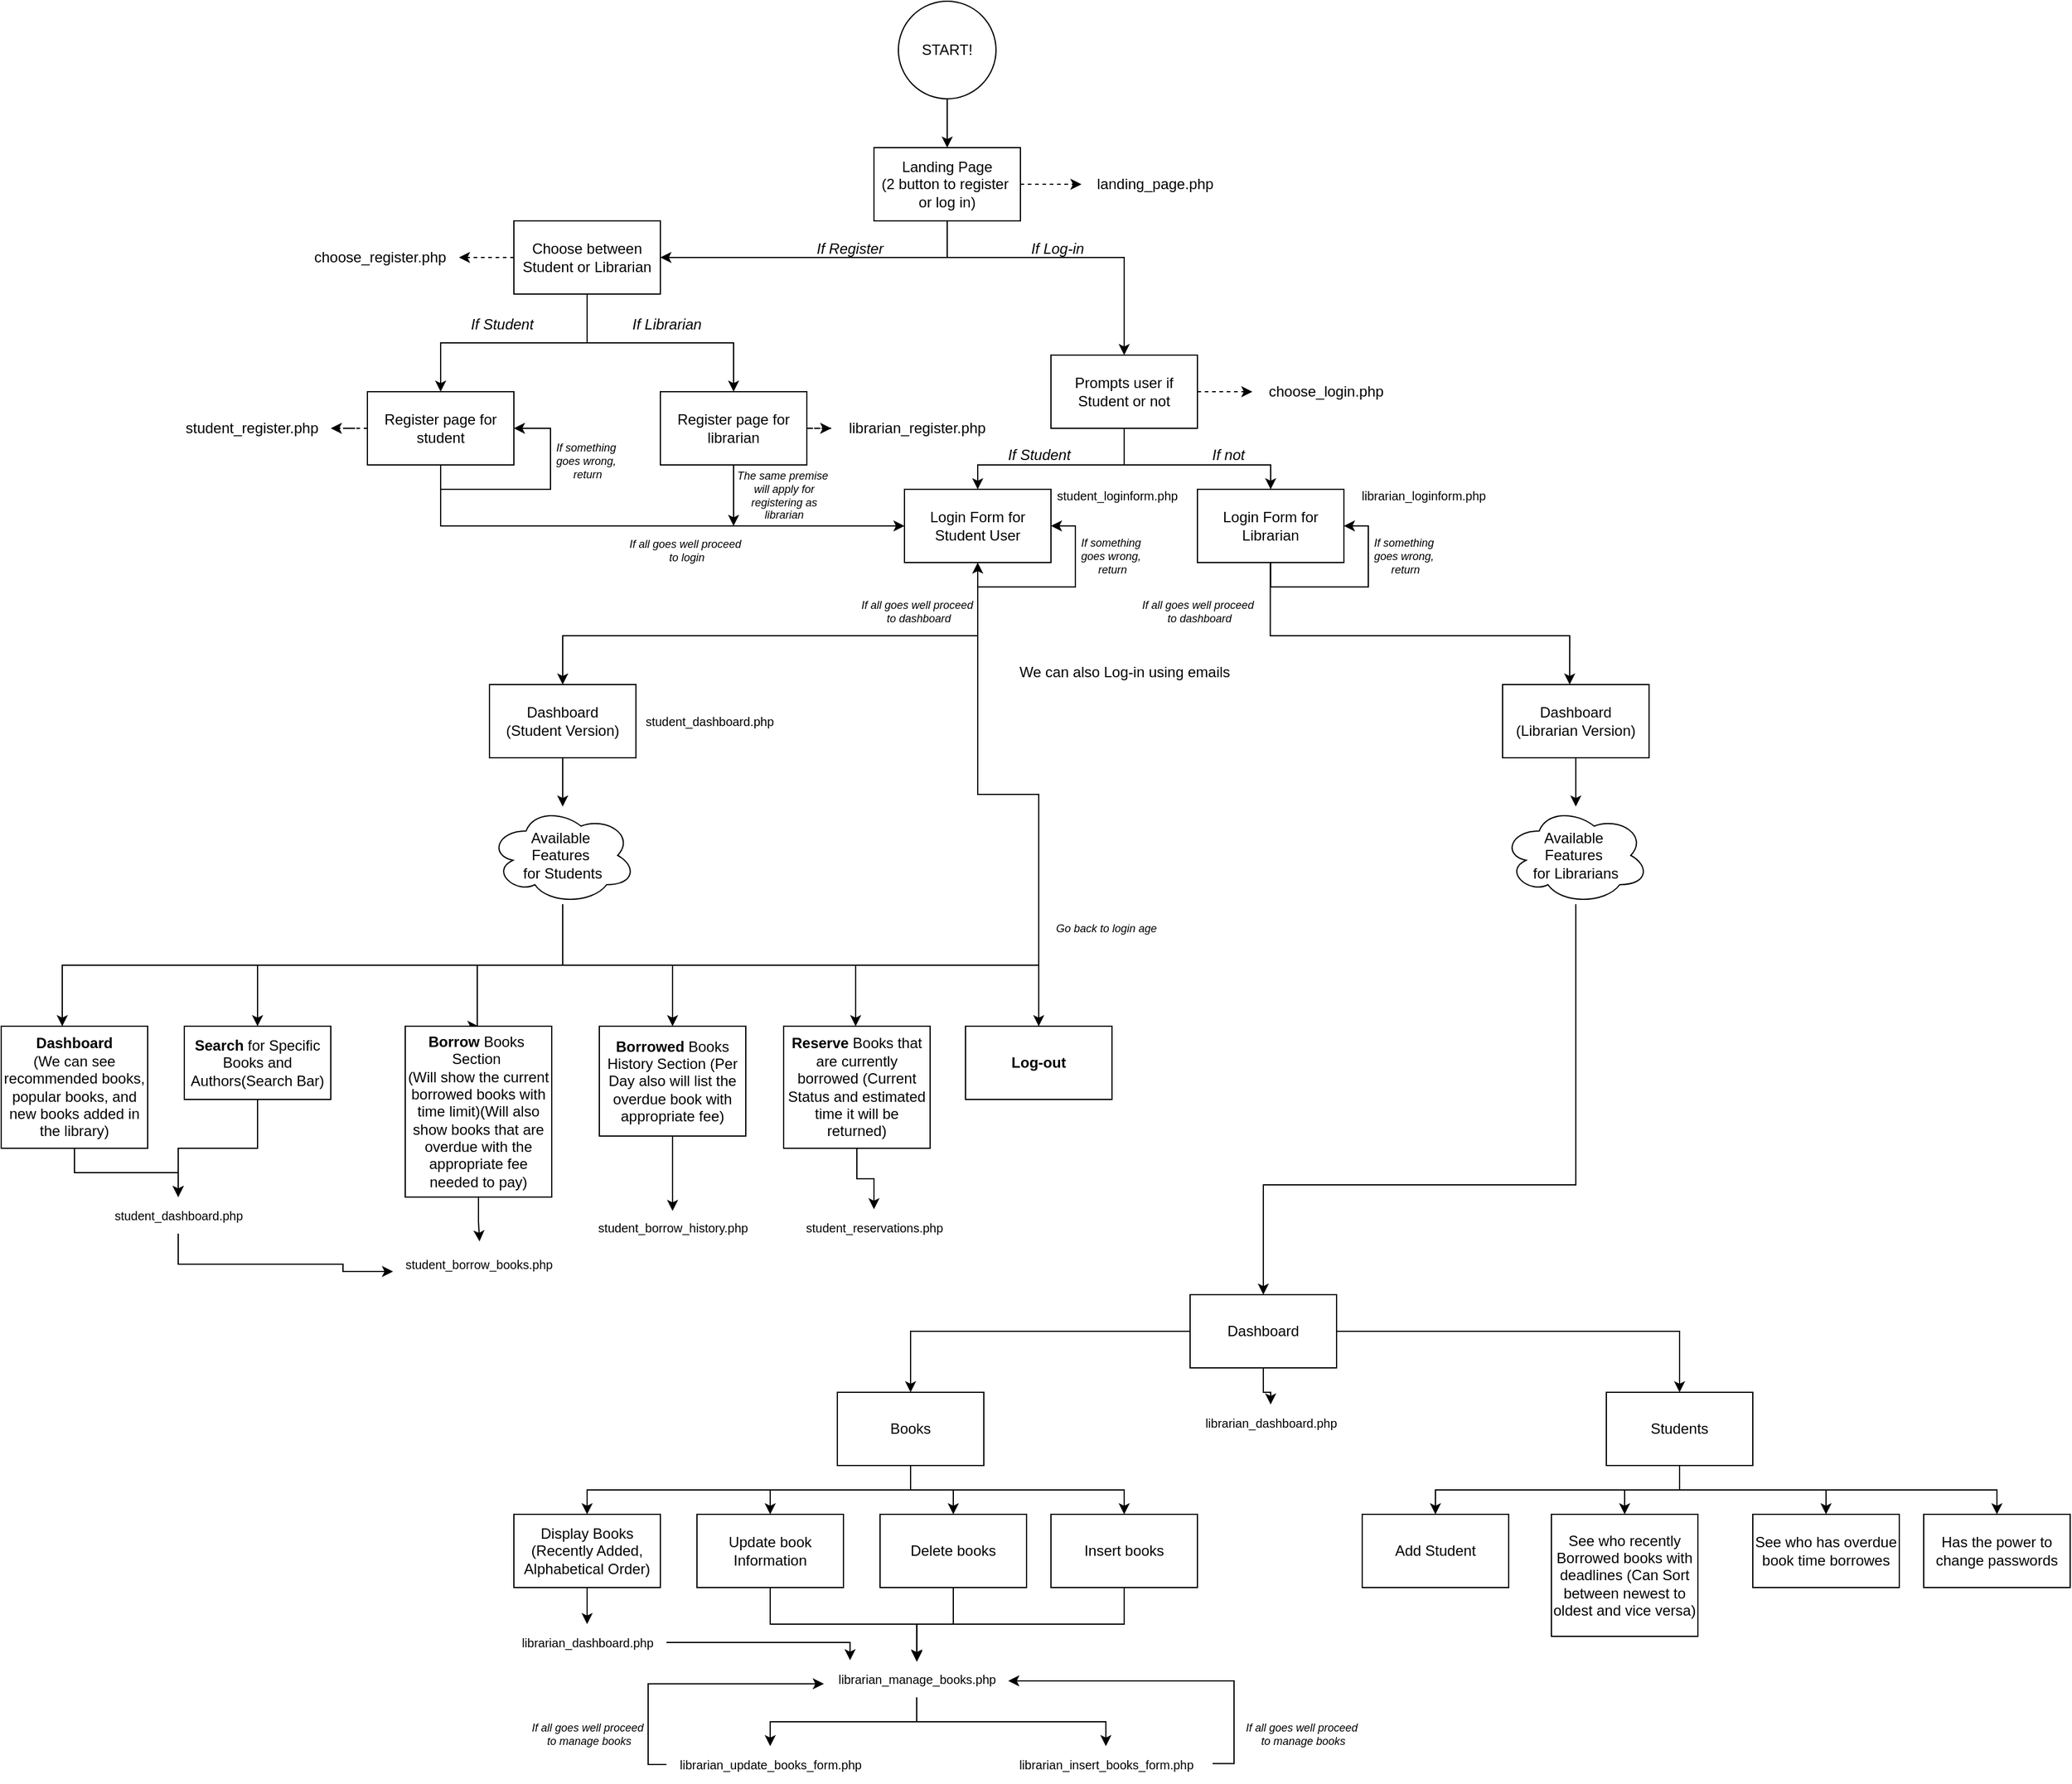 <mxfile version="24.4.6" type="github">
  <diagram name="Page-1" id="daOz48q7mLsZBS4FevSS">
    <mxGraphModel dx="1060" dy="683" grid="1" gridSize="10" guides="1" tooltips="1" connect="1" arrows="1" fold="1" page="1" pageScale="1" pageWidth="850" pageHeight="1100" math="0" shadow="0">
      <root>
        <mxCell id="0" />
        <mxCell id="1" parent="0" />
        <mxCell id="rY7omtopvPOVH7R0lRHQ-9" value="" style="edgeStyle=orthogonalEdgeStyle;rounded=0;orthogonalLoop=1;jettySize=auto;html=1;" edge="1" parent="1" source="rY7omtopvPOVH7R0lRHQ-1" target="rY7omtopvPOVH7R0lRHQ-8">
          <mxGeometry relative="1" as="geometry">
            <Array as="points">
              <mxPoint x="775" y="210" />
              <mxPoint x="630" y="210" />
            </Array>
          </mxGeometry>
        </mxCell>
        <mxCell id="rY7omtopvPOVH7R0lRHQ-10" style="edgeStyle=orthogonalEdgeStyle;rounded=0;orthogonalLoop=1;jettySize=auto;html=1;entryX=0.5;entryY=0;entryDx=0;entryDy=0;" edge="1" parent="1" source="rY7omtopvPOVH7R0lRHQ-1" target="rY7omtopvPOVH7R0lRHQ-12">
          <mxGeometry relative="1" as="geometry">
            <mxPoint x="950" y="290" as="targetPoint" />
            <Array as="points">
              <mxPoint x="775" y="210" />
              <mxPoint x="920" y="210" />
            </Array>
          </mxGeometry>
        </mxCell>
        <mxCell id="rY7omtopvPOVH7R0lRHQ-29" value="" style="edgeStyle=orthogonalEdgeStyle;rounded=0;orthogonalLoop=1;jettySize=auto;html=1;dashed=1;" edge="1" parent="1" source="rY7omtopvPOVH7R0lRHQ-1" target="rY7omtopvPOVH7R0lRHQ-28">
          <mxGeometry relative="1" as="geometry" />
        </mxCell>
        <mxCell id="rY7omtopvPOVH7R0lRHQ-1" value="Landing Page&lt;br&gt;&lt;div&gt;(2 button to register&amp;nbsp;&lt;/div&gt;&lt;div&gt;or log in)&lt;/div&gt;" style="rounded=0;whiteSpace=wrap;html=1;" vertex="1" parent="1">
          <mxGeometry x="715" y="120" width="120" height="60" as="geometry" />
        </mxCell>
        <mxCell id="rY7omtopvPOVH7R0lRHQ-7" style="edgeStyle=orthogonalEdgeStyle;rounded=0;orthogonalLoop=1;jettySize=auto;html=1;" edge="1" parent="1" source="rY7omtopvPOVH7R0lRHQ-5" target="rY7omtopvPOVH7R0lRHQ-1">
          <mxGeometry relative="1" as="geometry" />
        </mxCell>
        <mxCell id="rY7omtopvPOVH7R0lRHQ-5" value="START!" style="ellipse;whiteSpace=wrap;html=1;rounded=0;" vertex="1" parent="1">
          <mxGeometry x="735" width="80" height="80" as="geometry" />
        </mxCell>
        <mxCell id="rY7omtopvPOVH7R0lRHQ-23" value="" style="edgeStyle=orthogonalEdgeStyle;rounded=0;orthogonalLoop=1;jettySize=auto;html=1;" edge="1" parent="1" source="rY7omtopvPOVH7R0lRHQ-8" target="rY7omtopvPOVH7R0lRHQ-22">
          <mxGeometry relative="1" as="geometry" />
        </mxCell>
        <mxCell id="rY7omtopvPOVH7R0lRHQ-25" value="" style="edgeStyle=orthogonalEdgeStyle;rounded=0;orthogonalLoop=1;jettySize=auto;html=1;" edge="1" parent="1" source="rY7omtopvPOVH7R0lRHQ-8" target="rY7omtopvPOVH7R0lRHQ-24">
          <mxGeometry relative="1" as="geometry" />
        </mxCell>
        <mxCell id="rY7omtopvPOVH7R0lRHQ-32" value="" style="edgeStyle=orthogonalEdgeStyle;rounded=0;orthogonalLoop=1;jettySize=auto;html=1;dashed=1;" edge="1" parent="1" source="rY7omtopvPOVH7R0lRHQ-8" target="rY7omtopvPOVH7R0lRHQ-30">
          <mxGeometry relative="1" as="geometry" />
        </mxCell>
        <mxCell id="rY7omtopvPOVH7R0lRHQ-8" value="Choose between Student or Librarian" style="whiteSpace=wrap;html=1;rounded=0;" vertex="1" parent="1">
          <mxGeometry x="420" y="180" width="120" height="60" as="geometry" />
        </mxCell>
        <mxCell id="rY7omtopvPOVH7R0lRHQ-17" value="" style="edgeStyle=orthogonalEdgeStyle;rounded=0;orthogonalLoop=1;jettySize=auto;html=1;" edge="1" parent="1" source="rY7omtopvPOVH7R0lRHQ-12" target="rY7omtopvPOVH7R0lRHQ-16">
          <mxGeometry relative="1" as="geometry">
            <Array as="points">
              <mxPoint x="920" y="380" />
              <mxPoint x="800" y="380" />
            </Array>
          </mxGeometry>
        </mxCell>
        <mxCell id="rY7omtopvPOVH7R0lRHQ-38" value="" style="edgeStyle=orthogonalEdgeStyle;rounded=0;orthogonalLoop=1;jettySize=auto;html=1;dashed=1;" edge="1" parent="1" source="rY7omtopvPOVH7R0lRHQ-12" target="rY7omtopvPOVH7R0lRHQ-37">
          <mxGeometry relative="1" as="geometry" />
        </mxCell>
        <mxCell id="rY7omtopvPOVH7R0lRHQ-12" value="Prompts user if Student or not" style="whiteSpace=wrap;html=1;" vertex="1" parent="1">
          <mxGeometry x="860" y="290" width="120" height="60" as="geometry" />
        </mxCell>
        <mxCell id="rY7omtopvPOVH7R0lRHQ-14" value="If Register" style="text;html=1;align=center;verticalAlign=middle;resizable=0;points=[];autosize=1;strokeColor=none;fillColor=none;fontColor=#000000;fontStyle=2" vertex="1" parent="1">
          <mxGeometry x="655" y="188" width="80" height="30" as="geometry" />
        </mxCell>
        <mxCell id="rY7omtopvPOVH7R0lRHQ-15" value="If Log-in" style="text;html=1;align=center;verticalAlign=middle;resizable=0;points=[];autosize=1;strokeColor=none;fillColor=none;fontStyle=2" vertex="1" parent="1">
          <mxGeometry x="830" y="188" width="70" height="30" as="geometry" />
        </mxCell>
        <mxCell id="rY7omtopvPOVH7R0lRHQ-54" value="" style="edgeStyle=orthogonalEdgeStyle;rounded=0;orthogonalLoop=1;jettySize=auto;html=1;entryX=1;entryY=0.5;entryDx=0;entryDy=0;exitX=0.5;exitY=1;exitDx=0;exitDy=0;" edge="1" parent="1" source="rY7omtopvPOVH7R0lRHQ-16" target="rY7omtopvPOVH7R0lRHQ-16">
          <mxGeometry relative="1" as="geometry">
            <mxPoint x="800" y="540.0" as="targetPoint" />
          </mxGeometry>
        </mxCell>
        <mxCell id="rY7omtopvPOVH7R0lRHQ-57" value="" style="edgeStyle=orthogonalEdgeStyle;rounded=0;orthogonalLoop=1;jettySize=auto;html=1;" edge="1" parent="1" source="rY7omtopvPOVH7R0lRHQ-16" target="rY7omtopvPOVH7R0lRHQ-56">
          <mxGeometry relative="1" as="geometry">
            <Array as="points">
              <mxPoint x="800" y="520" />
              <mxPoint x="460" y="520" />
            </Array>
          </mxGeometry>
        </mxCell>
        <mxCell id="rY7omtopvPOVH7R0lRHQ-16" value="Login Form for Student User" style="whiteSpace=wrap;html=1;" vertex="1" parent="1">
          <mxGeometry x="740" y="400" width="120" height="60" as="geometry" />
        </mxCell>
        <mxCell id="rY7omtopvPOVH7R0lRHQ-18" value="If Student" style="text;html=1;align=center;verticalAlign=middle;resizable=0;points=[];autosize=1;strokeColor=none;fillColor=none;fontStyle=2" vertex="1" parent="1">
          <mxGeometry x="815" y="357" width="70" height="30" as="geometry" />
        </mxCell>
        <mxCell id="rY7omtopvPOVH7R0lRHQ-19" value="Login Form for Librarian" style="whiteSpace=wrap;html=1;" vertex="1" parent="1">
          <mxGeometry x="980" y="400" width="120" height="60" as="geometry" />
        </mxCell>
        <mxCell id="rY7omtopvPOVH7R0lRHQ-20" value="" style="edgeStyle=orthogonalEdgeStyle;rounded=0;orthogonalLoop=1;jettySize=auto;html=1;entryX=0.5;entryY=0;entryDx=0;entryDy=0;exitX=0.5;exitY=1;exitDx=0;exitDy=0;" edge="1" parent="1" source="rY7omtopvPOVH7R0lRHQ-12" target="rY7omtopvPOVH7R0lRHQ-19">
          <mxGeometry relative="1" as="geometry">
            <mxPoint x="920" y="350" as="sourcePoint" />
            <mxPoint x="810" y="410" as="targetPoint" />
            <Array as="points">
              <mxPoint x="920" y="380" />
              <mxPoint x="1040" y="380" />
            </Array>
          </mxGeometry>
        </mxCell>
        <mxCell id="rY7omtopvPOVH7R0lRHQ-21" value="If not" style="text;html=1;align=center;verticalAlign=middle;resizable=0;points=[];autosize=1;strokeColor=none;fillColor=none;fontStyle=2" vertex="1" parent="1">
          <mxGeometry x="980" y="357" width="50" height="30" as="geometry" />
        </mxCell>
        <mxCell id="rY7omtopvPOVH7R0lRHQ-36" value="" style="edgeStyle=orthogonalEdgeStyle;rounded=0;orthogonalLoop=1;jettySize=auto;html=1;dashed=1;" edge="1" parent="1" source="rY7omtopvPOVH7R0lRHQ-22" target="rY7omtopvPOVH7R0lRHQ-35">
          <mxGeometry relative="1" as="geometry" />
        </mxCell>
        <mxCell id="rY7omtopvPOVH7R0lRHQ-51" style="edgeStyle=orthogonalEdgeStyle;rounded=0;orthogonalLoop=1;jettySize=auto;html=1;" edge="1" parent="1" source="rY7omtopvPOVH7R0lRHQ-22" target="rY7omtopvPOVH7R0lRHQ-50">
          <mxGeometry relative="1" as="geometry">
            <Array as="points">
              <mxPoint x="600" y="420" />
              <mxPoint x="600" y="420" />
            </Array>
          </mxGeometry>
        </mxCell>
        <mxCell id="rY7omtopvPOVH7R0lRHQ-22" value="Register page for librarian" style="whiteSpace=wrap;html=1;rounded=0;" vertex="1" parent="1">
          <mxGeometry x="540" y="320" width="120" height="60" as="geometry" />
        </mxCell>
        <mxCell id="rY7omtopvPOVH7R0lRHQ-34" value="" style="edgeStyle=orthogonalEdgeStyle;rounded=0;orthogonalLoop=1;jettySize=auto;html=1;dashed=1;" edge="1" parent="1" source="rY7omtopvPOVH7R0lRHQ-24" target="rY7omtopvPOVH7R0lRHQ-33">
          <mxGeometry relative="1" as="geometry" />
        </mxCell>
        <mxCell id="rY7omtopvPOVH7R0lRHQ-42" value="" style="edgeStyle=orthogonalEdgeStyle;rounded=0;orthogonalLoop=1;jettySize=auto;html=1;entryX=1;entryY=0.5;entryDx=0;entryDy=0;exitX=0.5;exitY=1;exitDx=0;exitDy=0;" edge="1" parent="1" target="rY7omtopvPOVH7R0lRHQ-24">
          <mxGeometry relative="1" as="geometry">
            <mxPoint x="369.99" y="379.99" as="sourcePoint" />
            <mxPoint x="429.99" y="349.99" as="targetPoint" />
            <Array as="points">
              <mxPoint x="360" y="380" />
              <mxPoint x="360" y="400" />
              <mxPoint x="450" y="400" />
              <mxPoint x="450" y="350" />
            </Array>
          </mxGeometry>
        </mxCell>
        <mxCell id="rY7omtopvPOVH7R0lRHQ-49" value="" style="edgeStyle=orthogonalEdgeStyle;rounded=0;orthogonalLoop=1;jettySize=auto;html=1;entryX=0;entryY=0.5;entryDx=0;entryDy=0;exitX=0.5;exitY=1;exitDx=0;exitDy=0;" edge="1" parent="1" source="rY7omtopvPOVH7R0lRHQ-24" target="rY7omtopvPOVH7R0lRHQ-16">
          <mxGeometry relative="1" as="geometry">
            <mxPoint x="360" y="470" as="targetPoint" />
          </mxGeometry>
        </mxCell>
        <mxCell id="rY7omtopvPOVH7R0lRHQ-24" value="Register page for student" style="whiteSpace=wrap;html=1;rounded=0;" vertex="1" parent="1">
          <mxGeometry x="300" y="320" width="120" height="60" as="geometry" />
        </mxCell>
        <mxCell id="rY7omtopvPOVH7R0lRHQ-26" value="If Student" style="text;html=1;align=center;verticalAlign=middle;resizable=0;points=[];autosize=1;strokeColor=none;fillColor=none;fontStyle=2" vertex="1" parent="1">
          <mxGeometry x="375" y="250" width="70" height="30" as="geometry" />
        </mxCell>
        <mxCell id="rY7omtopvPOVH7R0lRHQ-27" value="If Librarian" style="text;html=1;align=center;verticalAlign=middle;resizable=0;points=[];autosize=1;strokeColor=none;fillColor=none;fontStyle=2" vertex="1" parent="1">
          <mxGeometry x="505" y="250" width="80" height="30" as="geometry" />
        </mxCell>
        <mxCell id="rY7omtopvPOVH7R0lRHQ-28" value="landing_page.php" style="text;html=1;align=center;verticalAlign=middle;resizable=0;points=[];autosize=1;strokeColor=none;fillColor=none;" vertex="1" parent="1">
          <mxGeometry x="885" y="135" width="120" height="30" as="geometry" />
        </mxCell>
        <mxCell id="rY7omtopvPOVH7R0lRHQ-30" value="choose_register.php" style="text;html=1;align=center;verticalAlign=middle;resizable=0;points=[];autosize=1;strokeColor=none;fillColor=none;" vertex="1" parent="1">
          <mxGeometry x="245" y="195" width="130" height="30" as="geometry" />
        </mxCell>
        <mxCell id="rY7omtopvPOVH7R0lRHQ-33" value="student_register.php" style="text;html=1;align=center;verticalAlign=middle;resizable=0;points=[];autosize=1;strokeColor=none;fillColor=none;" vertex="1" parent="1">
          <mxGeometry x="140" y="335" width="130" height="30" as="geometry" />
        </mxCell>
        <mxCell id="rY7omtopvPOVH7R0lRHQ-35" value="librarian_register.php" style="text;html=1;align=center;verticalAlign=middle;resizable=0;points=[];autosize=1;strokeColor=none;fillColor=none;" vertex="1" parent="1">
          <mxGeometry x="680" y="335" width="140" height="30" as="geometry" />
        </mxCell>
        <mxCell id="rY7omtopvPOVH7R0lRHQ-37" value="choose_login.php" style="text;html=1;align=center;verticalAlign=middle;resizable=0;points=[];autosize=1;strokeColor=none;fillColor=none;" vertex="1" parent="1">
          <mxGeometry x="1025" y="305" width="120" height="30" as="geometry" />
        </mxCell>
        <mxCell id="rY7omtopvPOVH7R0lRHQ-44" value="&lt;div&gt;&lt;i style=&quot;font-size: 9px;&quot;&gt;If something&amp;nbsp;&lt;/i&gt;&lt;/div&gt;&lt;div&gt;&lt;i style=&quot;font-size: 9px;&quot;&gt;goes wrong,&amp;nbsp;&lt;/i&gt;&lt;/div&gt;&lt;div&gt;&lt;i style=&quot;font-size: 9px;&quot;&gt;return&lt;br&gt;&lt;/i&gt;&lt;/div&gt;" style="text;html=1;align=center;verticalAlign=middle;resizable=0;points=[];autosize=1;strokeColor=none;fillColor=none;fontSize=9;" vertex="1" parent="1">
          <mxGeometry x="440" y="352" width="80" height="50" as="geometry" />
        </mxCell>
        <mxCell id="rY7omtopvPOVH7R0lRHQ-50" value="&lt;div&gt;If all goes well proceed&lt;/div&gt;&lt;div&gt;&amp;nbsp;to login&lt;/div&gt;" style="text;html=1;align=center;verticalAlign=middle;resizable=0;points=[];autosize=1;strokeColor=none;fillColor=none;fontSize=9;fontStyle=2" vertex="1" parent="1">
          <mxGeometry x="500" y="430" width="120" height="40" as="geometry" />
        </mxCell>
        <mxCell id="rY7omtopvPOVH7R0lRHQ-52" value="&lt;div&gt;The same premise&amp;nbsp;&lt;/div&gt;&lt;div&gt;will apply for&lt;/div&gt;&lt;div&gt;&amp;nbsp;registering as&amp;nbsp;&lt;/div&gt;&lt;div&gt;librarian&lt;/div&gt;" style="text;html=1;align=center;verticalAlign=middle;resizable=0;points=[];autosize=1;strokeColor=none;fillColor=none;fontSize=9;fontStyle=2" vertex="1" parent="1">
          <mxGeometry x="591" y="375" width="100" height="60" as="geometry" />
        </mxCell>
        <mxCell id="rY7omtopvPOVH7R0lRHQ-55" value="&lt;div&gt;&lt;i style=&quot;font-size: 9px;&quot;&gt;If something&amp;nbsp;&lt;/i&gt;&lt;/div&gt;&lt;div&gt;&lt;i style=&quot;font-size: 9px;&quot;&gt;goes wrong,&amp;nbsp;&lt;/i&gt;&lt;/div&gt;&lt;div&gt;&lt;i style=&quot;font-size: 9px;&quot;&gt;return&lt;br&gt;&lt;/i&gt;&lt;/div&gt;" style="text;html=1;align=center;verticalAlign=middle;resizable=0;points=[];autosize=1;strokeColor=none;fillColor=none;fontSize=9;" vertex="1" parent="1">
          <mxGeometry x="870" y="430" width="80" height="50" as="geometry" />
        </mxCell>
        <mxCell id="rY7omtopvPOVH7R0lRHQ-71" value="" style="edgeStyle=orthogonalEdgeStyle;rounded=0;orthogonalLoop=1;jettySize=auto;html=1;" edge="1" parent="1" source="rY7omtopvPOVH7R0lRHQ-56" target="rY7omtopvPOVH7R0lRHQ-70">
          <mxGeometry relative="1" as="geometry" />
        </mxCell>
        <mxCell id="rY7omtopvPOVH7R0lRHQ-56" value="Dashboard&lt;br&gt;(Student Version)" style="whiteSpace=wrap;html=1;" vertex="1" parent="1">
          <mxGeometry x="400" y="560" width="120" height="60" as="geometry" />
        </mxCell>
        <mxCell id="rY7omtopvPOVH7R0lRHQ-58" value="&lt;div&gt;If all goes well proceed&lt;/div&gt;&lt;div&gt;&amp;nbsp;to dashboard&lt;br&gt;&lt;/div&gt;" style="text;html=1;align=center;verticalAlign=middle;resizable=0;points=[];autosize=1;strokeColor=none;fillColor=none;fontSize=9;fontStyle=2" vertex="1" parent="1">
          <mxGeometry x="690" y="480" width="120" height="40" as="geometry" />
        </mxCell>
        <mxCell id="rY7omtopvPOVH7R0lRHQ-59" value="" style="edgeStyle=orthogonalEdgeStyle;rounded=0;orthogonalLoop=1;jettySize=auto;html=1;entryX=1;entryY=0.5;entryDx=0;entryDy=0;exitX=0.5;exitY=1;exitDx=0;exitDy=0;" edge="1" parent="1" source="rY7omtopvPOVH7R0lRHQ-19" target="rY7omtopvPOVH7R0lRHQ-19">
          <mxGeometry relative="1" as="geometry">
            <mxPoint x="1054.76" y="479.51" as="sourcePoint" />
            <mxPoint x="1114.76" y="449.51" as="targetPoint" />
          </mxGeometry>
        </mxCell>
        <mxCell id="rY7omtopvPOVH7R0lRHQ-60" value="&lt;div&gt;&lt;i style=&quot;font-size: 9px;&quot;&gt;If something&amp;nbsp;&lt;/i&gt;&lt;/div&gt;&lt;div&gt;&lt;i style=&quot;font-size: 9px;&quot;&gt;goes wrong,&amp;nbsp;&lt;/i&gt;&lt;/div&gt;&lt;div&gt;&lt;i style=&quot;font-size: 9px;&quot;&gt;return&lt;br&gt;&lt;/i&gt;&lt;/div&gt;" style="text;html=1;align=center;verticalAlign=middle;resizable=0;points=[];autosize=1;strokeColor=none;fillColor=none;fontSize=9;" vertex="1" parent="1">
          <mxGeometry x="1110" y="430" width="80" height="50" as="geometry" />
        </mxCell>
        <mxCell id="rY7omtopvPOVH7R0lRHQ-73" value="" style="edgeStyle=orthogonalEdgeStyle;rounded=0;orthogonalLoop=1;jettySize=auto;html=1;" edge="1" parent="1" source="rY7omtopvPOVH7R0lRHQ-61" target="rY7omtopvPOVH7R0lRHQ-72">
          <mxGeometry relative="1" as="geometry" />
        </mxCell>
        <mxCell id="rY7omtopvPOVH7R0lRHQ-61" value="Dashboard&lt;br&gt;(Librarian Version)" style="whiteSpace=wrap;html=1;" vertex="1" parent="1">
          <mxGeometry x="1230" y="560" width="120" height="60" as="geometry" />
        </mxCell>
        <mxCell id="rY7omtopvPOVH7R0lRHQ-62" value="" style="edgeStyle=orthogonalEdgeStyle;rounded=0;orthogonalLoop=1;jettySize=auto;html=1;entryX=0.458;entryY=0;entryDx=0;entryDy=0;entryPerimeter=0;" edge="1" parent="1" target="rY7omtopvPOVH7R0lRHQ-61">
          <mxGeometry relative="1" as="geometry">
            <mxPoint x="1039.74" y="460" as="sourcePoint" />
            <mxPoint x="1039.74" y="540" as="targetPoint" />
            <Array as="points">
              <mxPoint x="1040" y="520" />
              <mxPoint x="1285" y="520" />
            </Array>
          </mxGeometry>
        </mxCell>
        <mxCell id="rY7omtopvPOVH7R0lRHQ-63" value="&lt;div&gt;If all goes well proceed&lt;/div&gt;&lt;div&gt;&amp;nbsp;to dashboard&lt;br&gt;&lt;/div&gt;" style="text;html=1;align=center;verticalAlign=middle;resizable=0;points=[];autosize=1;strokeColor=none;fillColor=none;fontSize=9;fontStyle=2" vertex="1" parent="1">
          <mxGeometry x="920" y="480" width="120" height="40" as="geometry" />
        </mxCell>
        <mxCell id="rY7omtopvPOVH7R0lRHQ-66" value="&lt;div style=&quot;font-size: 10px;&quot;&gt;student_loginform.php&lt;/div&gt;" style="text;html=1;align=center;verticalAlign=middle;resizable=0;points=[];autosize=1;strokeColor=none;fillColor=none;fontSize=10;" vertex="1" parent="1">
          <mxGeometry x="854" y="390" width="120" height="30" as="geometry" />
        </mxCell>
        <mxCell id="rY7omtopvPOVH7R0lRHQ-67" value="&lt;div style=&quot;font-size: 10px;&quot;&gt;librarian_loginform.php&lt;/div&gt;" style="text;html=1;align=center;verticalAlign=middle;resizable=0;points=[];autosize=1;strokeColor=none;fillColor=none;fontSize=10;" vertex="1" parent="1">
          <mxGeometry x="1100" y="390" width="130" height="30" as="geometry" />
        </mxCell>
        <mxCell id="rY7omtopvPOVH7R0lRHQ-75" value="" style="edgeStyle=orthogonalEdgeStyle;rounded=0;orthogonalLoop=1;jettySize=auto;html=1;" edge="1" parent="1" source="rY7omtopvPOVH7R0lRHQ-70" target="rY7omtopvPOVH7R0lRHQ-74">
          <mxGeometry relative="1" as="geometry">
            <Array as="points">
              <mxPoint x="460" y="790" />
              <mxPoint x="50" y="790" />
            </Array>
          </mxGeometry>
        </mxCell>
        <mxCell id="rY7omtopvPOVH7R0lRHQ-77" value="" style="edgeStyle=orthogonalEdgeStyle;rounded=0;orthogonalLoop=1;jettySize=auto;html=1;" edge="1" parent="1" source="rY7omtopvPOVH7R0lRHQ-70" target="rY7omtopvPOVH7R0lRHQ-76">
          <mxGeometry relative="1" as="geometry">
            <Array as="points">
              <mxPoint x="460" y="790" />
              <mxPoint x="210" y="790" />
            </Array>
          </mxGeometry>
        </mxCell>
        <mxCell id="rY7omtopvPOVH7R0lRHQ-81" value="" style="edgeStyle=orthogonalEdgeStyle;rounded=0;orthogonalLoop=1;jettySize=auto;html=1;entryX=0.5;entryY=0;entryDx=0;entryDy=0;" edge="1" parent="1" source="rY7omtopvPOVH7R0lRHQ-70" target="rY7omtopvPOVH7R0lRHQ-78">
          <mxGeometry relative="1" as="geometry">
            <Array as="points">
              <mxPoint x="460" y="790" />
              <mxPoint x="390" y="790" />
              <mxPoint x="390" y="840" />
            </Array>
          </mxGeometry>
        </mxCell>
        <mxCell id="rY7omtopvPOVH7R0lRHQ-85" value="" style="edgeStyle=orthogonalEdgeStyle;rounded=0;orthogonalLoop=1;jettySize=auto;html=1;" edge="1" parent="1" source="rY7omtopvPOVH7R0lRHQ-70" target="rY7omtopvPOVH7R0lRHQ-84">
          <mxGeometry relative="1" as="geometry">
            <Array as="points">
              <mxPoint x="460" y="790" />
              <mxPoint x="700" y="790" />
            </Array>
          </mxGeometry>
        </mxCell>
        <mxCell id="rY7omtopvPOVH7R0lRHQ-86" value="" style="edgeStyle=orthogonalEdgeStyle;rounded=0;orthogonalLoop=1;jettySize=auto;html=1;" edge="1" parent="1" source="rY7omtopvPOVH7R0lRHQ-70" target="rY7omtopvPOVH7R0lRHQ-82">
          <mxGeometry relative="1" as="geometry" />
        </mxCell>
        <mxCell id="rY7omtopvPOVH7R0lRHQ-88" value="" style="edgeStyle=orthogonalEdgeStyle;rounded=0;orthogonalLoop=1;jettySize=auto;html=1;" edge="1" parent="1" source="rY7omtopvPOVH7R0lRHQ-70" target="rY7omtopvPOVH7R0lRHQ-87">
          <mxGeometry relative="1" as="geometry">
            <Array as="points">
              <mxPoint x="460" y="790" />
              <mxPoint x="850" y="790" />
            </Array>
          </mxGeometry>
        </mxCell>
        <mxCell id="rY7omtopvPOVH7R0lRHQ-70" value="&lt;div&gt;Available&amp;nbsp;&lt;/div&gt;&lt;div&gt;Features&amp;nbsp;&lt;/div&gt;&lt;div&gt;for Students&lt;/div&gt;" style="ellipse;shape=cloud;whiteSpace=wrap;html=1;" vertex="1" parent="1">
          <mxGeometry x="400" y="660" width="120" height="80" as="geometry" />
        </mxCell>
        <mxCell id="rY7omtopvPOVH7R0lRHQ-94" value="" style="edgeStyle=orthogonalEdgeStyle;rounded=0;orthogonalLoop=1;jettySize=auto;html=1;entryX=0.5;entryY=0;entryDx=0;entryDy=0;" edge="1" parent="1" source="rY7omtopvPOVH7R0lRHQ-72" target="rY7omtopvPOVH7R0lRHQ-90">
          <mxGeometry relative="1" as="geometry">
            <mxPoint x="1290" y="830" as="targetPoint" />
            <Array as="points">
              <mxPoint x="1290" y="970" />
              <mxPoint x="1034" y="970" />
            </Array>
          </mxGeometry>
        </mxCell>
        <mxCell id="rY7omtopvPOVH7R0lRHQ-72" value="&lt;div&gt;Available&amp;nbsp;&lt;/div&gt;&lt;div&gt;Features&amp;nbsp;&lt;/div&gt;&lt;div&gt;for Librarians&lt;/div&gt;" style="ellipse;shape=cloud;whiteSpace=wrap;html=1;" vertex="1" parent="1">
          <mxGeometry x="1230" y="660" width="120" height="80" as="geometry" />
        </mxCell>
        <mxCell id="rY7omtopvPOVH7R0lRHQ-120" style="edgeStyle=orthogonalEdgeStyle;rounded=0;orthogonalLoop=1;jettySize=auto;html=1;" edge="1" parent="1" source="rY7omtopvPOVH7R0lRHQ-74" target="rY7omtopvPOVH7R0lRHQ-119">
          <mxGeometry relative="1" as="geometry" />
        </mxCell>
        <mxCell id="rY7omtopvPOVH7R0lRHQ-74" value="&lt;b&gt;Dashboard&lt;/b&gt;&lt;br&gt;(We can see recommended books, popular books, and new books added in the library)" style="whiteSpace=wrap;html=1;" vertex="1" parent="1">
          <mxGeometry y="840" width="120" height="100" as="geometry" />
        </mxCell>
        <mxCell id="rY7omtopvPOVH7R0lRHQ-121" style="edgeStyle=orthogonalEdgeStyle;rounded=0;orthogonalLoop=1;jettySize=auto;html=1;" edge="1" parent="1" source="rY7omtopvPOVH7R0lRHQ-76" target="rY7omtopvPOVH7R0lRHQ-119">
          <mxGeometry relative="1" as="geometry" />
        </mxCell>
        <mxCell id="rY7omtopvPOVH7R0lRHQ-76" value="&lt;b&gt;Search&lt;/b&gt; for Specific Books and Authors(Search Bar)" style="whiteSpace=wrap;html=1;" vertex="1" parent="1">
          <mxGeometry x="150" y="840" width="120" height="60" as="geometry" />
        </mxCell>
        <mxCell id="rY7omtopvPOVH7R0lRHQ-78" value="&lt;div&gt;&lt;b&gt;Borrow&lt;/b&gt; Books&amp;nbsp;&lt;/div&gt;&lt;div&gt;Section&amp;nbsp;&lt;/div&gt;&lt;div&gt;(Will show the current borrowed books with time limit)(Will also show books that are overdue with the appropriate fee needed to pay)&lt;br&gt;&lt;/div&gt;" style="whiteSpace=wrap;html=1;" vertex="1" parent="1">
          <mxGeometry x="331" y="840" width="120" height="140" as="geometry" />
        </mxCell>
        <mxCell id="rY7omtopvPOVH7R0lRHQ-82" value="&lt;b&gt;Borrowed&lt;/b&gt; Books &lt;br&gt;History Section (Per Day also will list the overdue book with appropriate fee)" style="whiteSpace=wrap;html=1;" vertex="1" parent="1">
          <mxGeometry x="490" y="840" width="120" height="90" as="geometry" />
        </mxCell>
        <mxCell id="rY7omtopvPOVH7R0lRHQ-128" value="" style="edgeStyle=orthogonalEdgeStyle;rounded=0;orthogonalLoop=1;jettySize=auto;html=1;" edge="1" parent="1" source="rY7omtopvPOVH7R0lRHQ-84" target="rY7omtopvPOVH7R0lRHQ-127">
          <mxGeometry relative="1" as="geometry" />
        </mxCell>
        <mxCell id="rY7omtopvPOVH7R0lRHQ-84" value="&lt;b&gt;Reserve&lt;/b&gt; Books that&lt;br&gt;are currently borrowed (Current Status and estimated time it will be returned)" style="whiteSpace=wrap;html=1;" vertex="1" parent="1">
          <mxGeometry x="641" y="840" width="120" height="100" as="geometry" />
        </mxCell>
        <mxCell id="rY7omtopvPOVH7R0lRHQ-148" style="edgeStyle=orthogonalEdgeStyle;rounded=0;orthogonalLoop=1;jettySize=auto;html=1;" edge="1" parent="1" source="rY7omtopvPOVH7R0lRHQ-87" target="rY7omtopvPOVH7R0lRHQ-16">
          <mxGeometry relative="1" as="geometry" />
        </mxCell>
        <mxCell id="rY7omtopvPOVH7R0lRHQ-87" value="&lt;b&gt;Log-out&lt;/b&gt;" style="whiteSpace=wrap;html=1;" vertex="1" parent="1">
          <mxGeometry x="790" y="840" width="120" height="60" as="geometry" />
        </mxCell>
        <mxCell id="rY7omtopvPOVH7R0lRHQ-104" style="edgeStyle=orthogonalEdgeStyle;rounded=0;orthogonalLoop=1;jettySize=auto;html=1;entryX=0.5;entryY=0;entryDx=0;entryDy=0;" edge="1" parent="1" source="rY7omtopvPOVH7R0lRHQ-90" target="rY7omtopvPOVH7R0lRHQ-99">
          <mxGeometry relative="1" as="geometry" />
        </mxCell>
        <mxCell id="rY7omtopvPOVH7R0lRHQ-105" style="edgeStyle=orthogonalEdgeStyle;rounded=0;orthogonalLoop=1;jettySize=auto;html=1;entryX=0.5;entryY=0;entryDx=0;entryDy=0;" edge="1" parent="1" source="rY7omtopvPOVH7R0lRHQ-90" target="rY7omtopvPOVH7R0lRHQ-100">
          <mxGeometry relative="1" as="geometry" />
        </mxCell>
        <mxCell id="rY7omtopvPOVH7R0lRHQ-132" value="" style="edgeStyle=orthogonalEdgeStyle;rounded=0;orthogonalLoop=1;jettySize=auto;html=1;" edge="1" parent="1" source="rY7omtopvPOVH7R0lRHQ-90" target="rY7omtopvPOVH7R0lRHQ-131">
          <mxGeometry relative="1" as="geometry" />
        </mxCell>
        <mxCell id="rY7omtopvPOVH7R0lRHQ-90" value="&lt;div&gt;Dashboard&lt;/div&gt;" style="whiteSpace=wrap;html=1;" vertex="1" parent="1">
          <mxGeometry x="974" y="1060" width="120" height="60" as="geometry" />
        </mxCell>
        <mxCell id="rY7omtopvPOVH7R0lRHQ-95" value="Add Student" style="whiteSpace=wrap;html=1;" vertex="1" parent="1">
          <mxGeometry x="1115" y="1240" width="120" height="60" as="geometry" />
        </mxCell>
        <mxCell id="rY7omtopvPOVH7R0lRHQ-134" style="edgeStyle=orthogonalEdgeStyle;rounded=0;orthogonalLoop=1;jettySize=auto;html=1;" edge="1" parent="1" source="rY7omtopvPOVH7R0lRHQ-97" target="rY7omtopvPOVH7R0lRHQ-133">
          <mxGeometry relative="1" as="geometry" />
        </mxCell>
        <mxCell id="rY7omtopvPOVH7R0lRHQ-97" value="Update book Information " style="whiteSpace=wrap;html=1;" vertex="1" parent="1">
          <mxGeometry x="570" y="1240" width="120" height="60" as="geometry" />
        </mxCell>
        <mxCell id="rY7omtopvPOVH7R0lRHQ-106" style="edgeStyle=orthogonalEdgeStyle;rounded=0;orthogonalLoop=1;jettySize=auto;html=1;entryX=0.5;entryY=0;entryDx=0;entryDy=0;" edge="1" parent="1" source="rY7omtopvPOVH7R0lRHQ-99" target="rY7omtopvPOVH7R0lRHQ-101">
          <mxGeometry relative="1" as="geometry">
            <Array as="points">
              <mxPoint x="745" y="1220" />
              <mxPoint x="480" y="1220" />
            </Array>
          </mxGeometry>
        </mxCell>
        <mxCell id="rY7omtopvPOVH7R0lRHQ-107" style="edgeStyle=orthogonalEdgeStyle;rounded=0;orthogonalLoop=1;jettySize=auto;html=1;entryX=0.5;entryY=0;entryDx=0;entryDy=0;" edge="1" parent="1" source="rY7omtopvPOVH7R0lRHQ-99" target="rY7omtopvPOVH7R0lRHQ-97">
          <mxGeometry relative="1" as="geometry" />
        </mxCell>
        <mxCell id="rY7omtopvPOVH7R0lRHQ-108" style="edgeStyle=orthogonalEdgeStyle;rounded=0;orthogonalLoop=1;jettySize=auto;html=1;entryX=0.5;entryY=0;entryDx=0;entryDy=0;" edge="1" parent="1" source="rY7omtopvPOVH7R0lRHQ-99" target="rY7omtopvPOVH7R0lRHQ-102">
          <mxGeometry relative="1" as="geometry" />
        </mxCell>
        <mxCell id="rY7omtopvPOVH7R0lRHQ-109" style="edgeStyle=orthogonalEdgeStyle;rounded=0;orthogonalLoop=1;jettySize=auto;html=1;" edge="1" parent="1" source="rY7omtopvPOVH7R0lRHQ-99" target="rY7omtopvPOVH7R0lRHQ-103">
          <mxGeometry relative="1" as="geometry">
            <Array as="points">
              <mxPoint x="745" y="1220" />
              <mxPoint x="920" y="1220" />
            </Array>
          </mxGeometry>
        </mxCell>
        <mxCell id="rY7omtopvPOVH7R0lRHQ-99" value="Books" style="whiteSpace=wrap;html=1;" vertex="1" parent="1">
          <mxGeometry x="685" y="1140" width="120" height="60" as="geometry" />
        </mxCell>
        <mxCell id="rY7omtopvPOVH7R0lRHQ-110" style="edgeStyle=orthogonalEdgeStyle;rounded=0;orthogonalLoop=1;jettySize=auto;html=1;entryX=0.5;entryY=0;entryDx=0;entryDy=0;" edge="1" parent="1" source="rY7omtopvPOVH7R0lRHQ-100" target="rY7omtopvPOVH7R0lRHQ-95">
          <mxGeometry relative="1" as="geometry">
            <Array as="points">
              <mxPoint x="1375" y="1220" />
              <mxPoint x="1175" y="1220" />
            </Array>
          </mxGeometry>
        </mxCell>
        <mxCell id="rY7omtopvPOVH7R0lRHQ-112" style="edgeStyle=orthogonalEdgeStyle;rounded=0;orthogonalLoop=1;jettySize=auto;html=1;entryX=0.5;entryY=0;entryDx=0;entryDy=0;" edge="1" parent="1" source="rY7omtopvPOVH7R0lRHQ-100" target="rY7omtopvPOVH7R0lRHQ-111">
          <mxGeometry relative="1" as="geometry" />
        </mxCell>
        <mxCell id="rY7omtopvPOVH7R0lRHQ-114" style="edgeStyle=orthogonalEdgeStyle;rounded=0;orthogonalLoop=1;jettySize=auto;html=1;entryX=0.5;entryY=0;entryDx=0;entryDy=0;" edge="1" parent="1" source="rY7omtopvPOVH7R0lRHQ-100" target="rY7omtopvPOVH7R0lRHQ-113">
          <mxGeometry relative="1" as="geometry" />
        </mxCell>
        <mxCell id="rY7omtopvPOVH7R0lRHQ-115" style="edgeStyle=orthogonalEdgeStyle;rounded=0;orthogonalLoop=1;jettySize=auto;html=1;entryX=0.5;entryY=0;entryDx=0;entryDy=0;" edge="1" parent="1" source="rY7omtopvPOVH7R0lRHQ-100" target="rY7omtopvPOVH7R0lRHQ-116">
          <mxGeometry relative="1" as="geometry">
            <mxPoint x="1625" y="1250" as="targetPoint" />
            <Array as="points">
              <mxPoint x="1375" y="1220" />
              <mxPoint x="1635" y="1220" />
            </Array>
          </mxGeometry>
        </mxCell>
        <mxCell id="rY7omtopvPOVH7R0lRHQ-100" value="Students" style="whiteSpace=wrap;html=1;" vertex="1" parent="1">
          <mxGeometry x="1315" y="1140" width="120" height="60" as="geometry" />
        </mxCell>
        <mxCell id="rY7omtopvPOVH7R0lRHQ-130" value="" style="edgeStyle=orthogonalEdgeStyle;rounded=0;orthogonalLoop=1;jettySize=auto;html=1;" edge="1" parent="1" source="rY7omtopvPOVH7R0lRHQ-101" target="rY7omtopvPOVH7R0lRHQ-129">
          <mxGeometry relative="1" as="geometry" />
        </mxCell>
        <mxCell id="rY7omtopvPOVH7R0lRHQ-101" value="&lt;div&gt;Display Books&lt;/div&gt;&lt;div&gt;(Recently Added, Alphabetical Order)&lt;/div&gt;" style="whiteSpace=wrap;html=1;" vertex="1" parent="1">
          <mxGeometry x="420" y="1240" width="120" height="60" as="geometry" />
        </mxCell>
        <mxCell id="rY7omtopvPOVH7R0lRHQ-135" style="edgeStyle=orthogonalEdgeStyle;rounded=0;orthogonalLoop=1;jettySize=auto;html=1;" edge="1" parent="1" source="rY7omtopvPOVH7R0lRHQ-102" target="rY7omtopvPOVH7R0lRHQ-133">
          <mxGeometry relative="1" as="geometry" />
        </mxCell>
        <mxCell id="rY7omtopvPOVH7R0lRHQ-102" value="Delete books " style="whiteSpace=wrap;html=1;" vertex="1" parent="1">
          <mxGeometry x="720" y="1240" width="120" height="60" as="geometry" />
        </mxCell>
        <mxCell id="rY7omtopvPOVH7R0lRHQ-103" value="Insert books " style="whiteSpace=wrap;html=1;" vertex="1" parent="1">
          <mxGeometry x="860" y="1240" width="120" height="60" as="geometry" />
        </mxCell>
        <mxCell id="rY7omtopvPOVH7R0lRHQ-111" value="See who recently Borrowed books with deadlines (Can Sort between newest to oldest and vice versa)" style="whiteSpace=wrap;html=1;" vertex="1" parent="1">
          <mxGeometry x="1270" y="1240" width="120" height="100" as="geometry" />
        </mxCell>
        <mxCell id="rY7omtopvPOVH7R0lRHQ-113" value="See who has overdue book time borrowes" style="whiteSpace=wrap;html=1;" vertex="1" parent="1">
          <mxGeometry x="1435" y="1240" width="120" height="60" as="geometry" />
        </mxCell>
        <mxCell id="rY7omtopvPOVH7R0lRHQ-116" value="Has the power to change passwords" style="whiteSpace=wrap;html=1;" vertex="1" parent="1">
          <mxGeometry x="1575" y="1240" width="120" height="60" as="geometry" />
        </mxCell>
        <mxCell id="rY7omtopvPOVH7R0lRHQ-117" value="&lt;div&gt;We can also Log-in using emails&lt;/div&gt;" style="text;html=1;align=center;verticalAlign=middle;resizable=0;points=[];autosize=1;strokeColor=none;fillColor=none;" vertex="1" parent="1">
          <mxGeometry x="820" y="535" width="200" height="30" as="geometry" />
        </mxCell>
        <mxCell id="rY7omtopvPOVH7R0lRHQ-118" value="&lt;div style=&quot;font-size: 10px;&quot;&gt;student_dashboard.php&lt;/div&gt;" style="text;html=1;align=center;verticalAlign=middle;resizable=0;points=[];autosize=1;strokeColor=none;fillColor=none;fontSize=10;" vertex="1" parent="1">
          <mxGeometry x="515" y="575" width="130" height="30" as="geometry" />
        </mxCell>
        <mxCell id="rY7omtopvPOVH7R0lRHQ-119" value="&lt;div style=&quot;font-size: 10px;&quot;&gt;student_dashboard.php&lt;/div&gt;" style="text;html=1;align=center;verticalAlign=middle;resizable=0;points=[];autosize=1;strokeColor=none;fillColor=none;fontSize=10;" vertex="1" parent="1">
          <mxGeometry x="80" y="980" width="130" height="30" as="geometry" />
        </mxCell>
        <mxCell id="rY7omtopvPOVH7R0lRHQ-122" value="&lt;div style=&quot;font-size: 10px;&quot;&gt;student_borrow_books.php&lt;/div&gt;" style="text;html=1;align=center;verticalAlign=middle;resizable=0;points=[];autosize=1;strokeColor=none;fillColor=none;fontSize=10;" vertex="1" parent="1">
          <mxGeometry x="321" y="1020" width="140" height="30" as="geometry" />
        </mxCell>
        <mxCell id="rY7omtopvPOVH7R0lRHQ-123" style="edgeStyle=orthogonalEdgeStyle;rounded=0;orthogonalLoop=1;jettySize=auto;html=1;entryX=0.506;entryY=-0.122;entryDx=0;entryDy=0;entryPerimeter=0;" edge="1" parent="1" source="rY7omtopvPOVH7R0lRHQ-78" target="rY7omtopvPOVH7R0lRHQ-122">
          <mxGeometry relative="1" as="geometry" />
        </mxCell>
        <mxCell id="rY7omtopvPOVH7R0lRHQ-124" value="&lt;div style=&quot;font-size: 10px;&quot;&gt;student_borrow_history.php&lt;/div&gt;" style="text;html=1;align=center;verticalAlign=middle;resizable=0;points=[];autosize=1;strokeColor=none;fillColor=none;fontSize=10;" vertex="1" parent="1">
          <mxGeometry x="475" y="990" width="150" height="30" as="geometry" />
        </mxCell>
        <mxCell id="rY7omtopvPOVH7R0lRHQ-126" style="edgeStyle=orthogonalEdgeStyle;rounded=0;orthogonalLoop=1;jettySize=auto;html=1;entryX=0.5;entryY=0.045;entryDx=0;entryDy=0;entryPerimeter=0;" edge="1" parent="1" source="rY7omtopvPOVH7R0lRHQ-82" target="rY7omtopvPOVH7R0lRHQ-124">
          <mxGeometry relative="1" as="geometry">
            <Array as="points" />
          </mxGeometry>
        </mxCell>
        <mxCell id="rY7omtopvPOVH7R0lRHQ-127" value="&lt;div style=&quot;font-size: 10px;&quot;&gt;student_reservations.php&lt;/div&gt;" style="text;html=1;align=center;verticalAlign=middle;resizable=0;points=[];autosize=1;strokeColor=none;fillColor=none;fontSize=10;" vertex="1" parent="1">
          <mxGeometry x="645" y="990" width="140" height="30" as="geometry" />
        </mxCell>
        <mxCell id="rY7omtopvPOVH7R0lRHQ-129" value="&lt;div style=&quot;font-size: 10px;&quot;&gt;librarian_dashboard.php&lt;/div&gt;" style="text;html=1;align=center;verticalAlign=middle;resizable=0;points=[];autosize=1;strokeColor=none;fillColor=none;fontSize=10;" vertex="1" parent="1">
          <mxGeometry x="415" y="1330" width="130" height="30" as="geometry" />
        </mxCell>
        <mxCell id="rY7omtopvPOVH7R0lRHQ-131" value="&lt;div style=&quot;font-size: 10px;&quot;&gt;librarian_dashboard.php&lt;/div&gt;" style="text;html=1;align=center;verticalAlign=middle;resizable=0;points=[];autosize=1;strokeColor=none;fillColor=none;fontSize=10;" vertex="1" parent="1">
          <mxGeometry x="975" y="1150" width="130" height="30" as="geometry" />
        </mxCell>
        <mxCell id="rY7omtopvPOVH7R0lRHQ-140" style="edgeStyle=orthogonalEdgeStyle;rounded=0;orthogonalLoop=1;jettySize=auto;html=1;" edge="1" parent="1" source="rY7omtopvPOVH7R0lRHQ-133" target="rY7omtopvPOVH7R0lRHQ-137">
          <mxGeometry relative="1" as="geometry" />
        </mxCell>
        <mxCell id="rY7omtopvPOVH7R0lRHQ-141" style="edgeStyle=orthogonalEdgeStyle;rounded=0;orthogonalLoop=1;jettySize=auto;html=1;" edge="1" parent="1" source="rY7omtopvPOVH7R0lRHQ-133" target="rY7omtopvPOVH7R0lRHQ-138">
          <mxGeometry relative="1" as="geometry">
            <Array as="points">
              <mxPoint x="750" y="1410" />
              <mxPoint x="905" y="1410" />
            </Array>
          </mxGeometry>
        </mxCell>
        <mxCell id="rY7omtopvPOVH7R0lRHQ-133" value="&lt;div style=&quot;font-size: 10px;&quot;&gt;librarian_manage_books.php&lt;/div&gt;" style="text;html=1;align=center;verticalAlign=middle;resizable=0;points=[];autosize=1;strokeColor=none;fillColor=none;fontSize=10;" vertex="1" parent="1">
          <mxGeometry x="675" y="1360" width="150" height="30" as="geometry" />
        </mxCell>
        <mxCell id="rY7omtopvPOVH7R0lRHQ-136" style="edgeStyle=orthogonalEdgeStyle;rounded=0;orthogonalLoop=1;jettySize=auto;html=1;entryX=0.501;entryY=0.03;entryDx=0;entryDy=0;entryPerimeter=0;" edge="1" parent="1" source="rY7omtopvPOVH7R0lRHQ-103" target="rY7omtopvPOVH7R0lRHQ-133">
          <mxGeometry relative="1" as="geometry">
            <Array as="points">
              <mxPoint x="920" y="1330" />
              <mxPoint x="750" y="1330" />
            </Array>
          </mxGeometry>
        </mxCell>
        <mxCell id="rY7omtopvPOVH7R0lRHQ-137" value="&lt;div style=&quot;font-size: 10px;&quot;&gt;librarian_update_books_form.php&lt;/div&gt;" style="text;html=1;align=center;verticalAlign=middle;resizable=0;points=[];autosize=1;strokeColor=none;fillColor=none;fontSize=10;" vertex="1" parent="1">
          <mxGeometry x="545" y="1430" width="170" height="30" as="geometry" />
        </mxCell>
        <mxCell id="rY7omtopvPOVH7R0lRHQ-138" value="&lt;div style=&quot;font-size: 10px;&quot;&gt;librarian_insert_books_form.php&lt;/div&gt;" style="text;html=1;align=center;verticalAlign=middle;resizable=0;points=[];autosize=1;strokeColor=none;fillColor=none;fontSize=10;" vertex="1" parent="1">
          <mxGeometry x="820" y="1430" width="170" height="30" as="geometry" />
        </mxCell>
        <mxCell id="rY7omtopvPOVH7R0lRHQ-142" style="edgeStyle=orthogonalEdgeStyle;rounded=0;orthogonalLoop=1;jettySize=auto;html=1;entryX=-0.007;entryY=0.629;entryDx=0;entryDy=0;entryPerimeter=0;" edge="1" parent="1" source="rY7omtopvPOVH7R0lRHQ-137" target="rY7omtopvPOVH7R0lRHQ-133">
          <mxGeometry relative="1" as="geometry">
            <Array as="points">
              <mxPoint x="530" y="1445" />
              <mxPoint x="530" y="1379" />
            </Array>
          </mxGeometry>
        </mxCell>
        <mxCell id="rY7omtopvPOVH7R0lRHQ-143" style="edgeStyle=orthogonalEdgeStyle;rounded=0;orthogonalLoop=1;jettySize=auto;html=1;entryX=1;entryY=0.549;entryDx=0;entryDy=0;entryPerimeter=0;exitX=1.014;exitY=0.477;exitDx=0;exitDy=0;exitPerimeter=0;" edge="1" parent="1" source="rY7omtopvPOVH7R0lRHQ-138" target="rY7omtopvPOVH7R0lRHQ-133">
          <mxGeometry relative="1" as="geometry">
            <Array as="points">
              <mxPoint x="1010" y="1444" />
              <mxPoint x="1010" y="1377" />
            </Array>
          </mxGeometry>
        </mxCell>
        <mxCell id="rY7omtopvPOVH7R0lRHQ-144" value="&lt;div&gt;If all goes well proceed&lt;/div&gt;&lt;div&gt;&amp;nbsp;to manage books&lt;br&gt;&lt;/div&gt;" style="text;html=1;align=center;verticalAlign=middle;resizable=0;points=[];autosize=1;strokeColor=none;fillColor=none;fontSize=9;fontStyle=2" vertex="1" parent="1">
          <mxGeometry x="420" y="1400" width="120" height="40" as="geometry" />
        </mxCell>
        <mxCell id="rY7omtopvPOVH7R0lRHQ-145" value="&lt;div&gt;If all goes well proceed&lt;/div&gt;&lt;div&gt;&amp;nbsp;to manage books&lt;br&gt;&lt;/div&gt;" style="text;html=1;align=center;verticalAlign=middle;resizable=0;points=[];autosize=1;strokeColor=none;fillColor=none;fontSize=9;fontStyle=2" vertex="1" parent="1">
          <mxGeometry x="1005" y="1400" width="120" height="40" as="geometry" />
        </mxCell>
        <mxCell id="rY7omtopvPOVH7R0lRHQ-146" style="edgeStyle=orthogonalEdgeStyle;rounded=0;orthogonalLoop=1;jettySize=auto;html=1;entryX=0.136;entryY=-0.014;entryDx=0;entryDy=0;entryPerimeter=0;" edge="1" parent="1" source="rY7omtopvPOVH7R0lRHQ-129" target="rY7omtopvPOVH7R0lRHQ-133">
          <mxGeometry relative="1" as="geometry">
            <Array as="points">
              <mxPoint x="695" y="1345" />
            </Array>
          </mxGeometry>
        </mxCell>
        <mxCell id="rY7omtopvPOVH7R0lRHQ-147" style="edgeStyle=orthogonalEdgeStyle;rounded=0;orthogonalLoop=1;jettySize=auto;html=1;" edge="1" parent="1" source="rY7omtopvPOVH7R0lRHQ-119" target="rY7omtopvPOVH7R0lRHQ-122">
          <mxGeometry relative="1" as="geometry">
            <Array as="points">
              <mxPoint x="145" y="1035" />
              <mxPoint x="280" y="1035" />
              <mxPoint x="280" y="1041" />
            </Array>
          </mxGeometry>
        </mxCell>
        <mxCell id="rY7omtopvPOVH7R0lRHQ-149" value="Go back to login age" style="text;html=1;align=center;verticalAlign=middle;resizable=0;points=[];autosize=1;strokeColor=none;fillColor=none;fontSize=9;fontStyle=2" vertex="1" parent="1">
          <mxGeometry x="850" y="750" width="110" height="20" as="geometry" />
        </mxCell>
      </root>
    </mxGraphModel>
  </diagram>
</mxfile>
